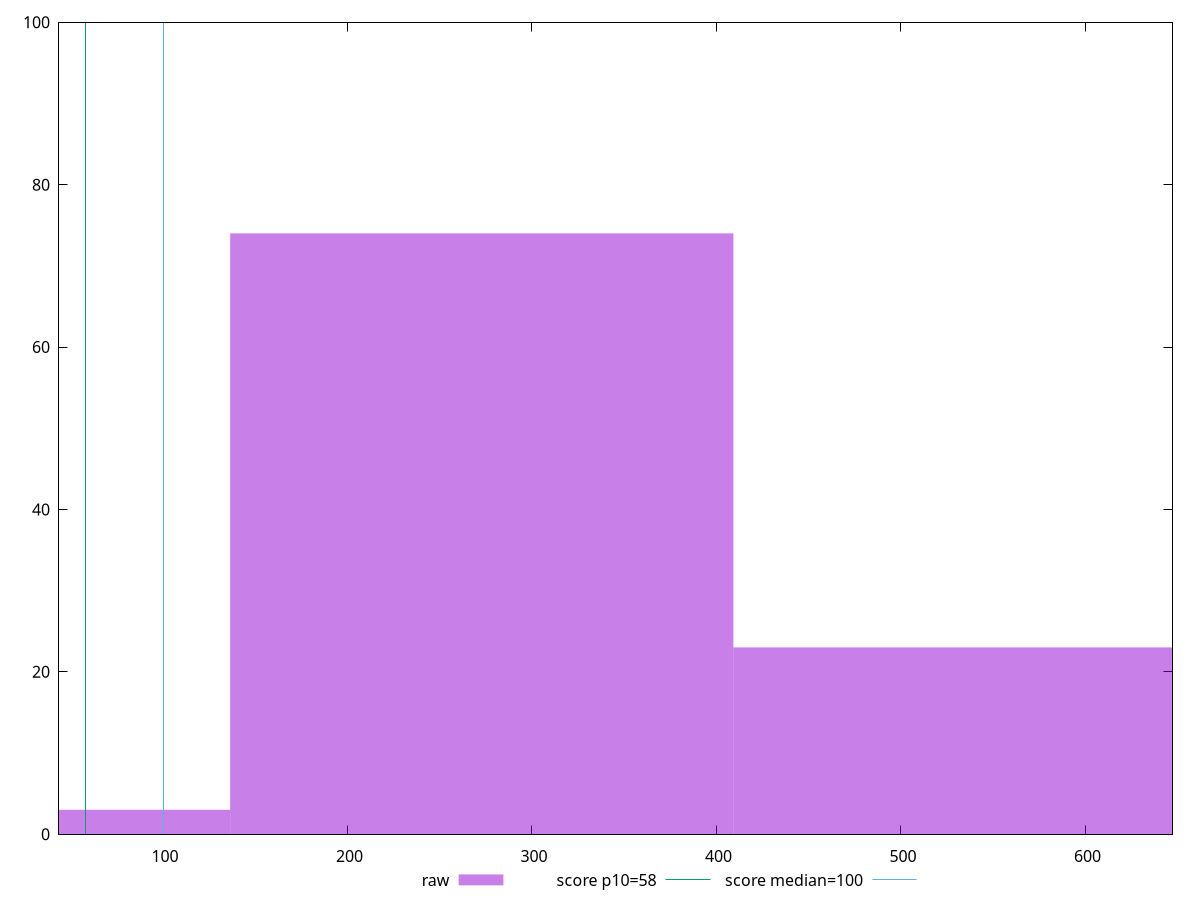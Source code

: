 reset

$raw <<EOF
0 3
272.7792910816025 74
545.558582163205 23
EOF

set key outside below
set boxwidth 272.7792910816025
set xrange [43.6:647.2]
set yrange [0:100]
set trange [0:100]
set style fill transparent solid 0.5 noborder

set parametric
set terminal svg size 640, 490 enhanced background rgb 'white'
set output "report/report_00029_2021-02-24T13-36-40.390Z/estimated-input-latency/samples/astro/raw/histogram.svg"

plot $raw title "raw" with boxes, \
     58,t title "score p10=58", \
     100,t title "score median=100"

reset

